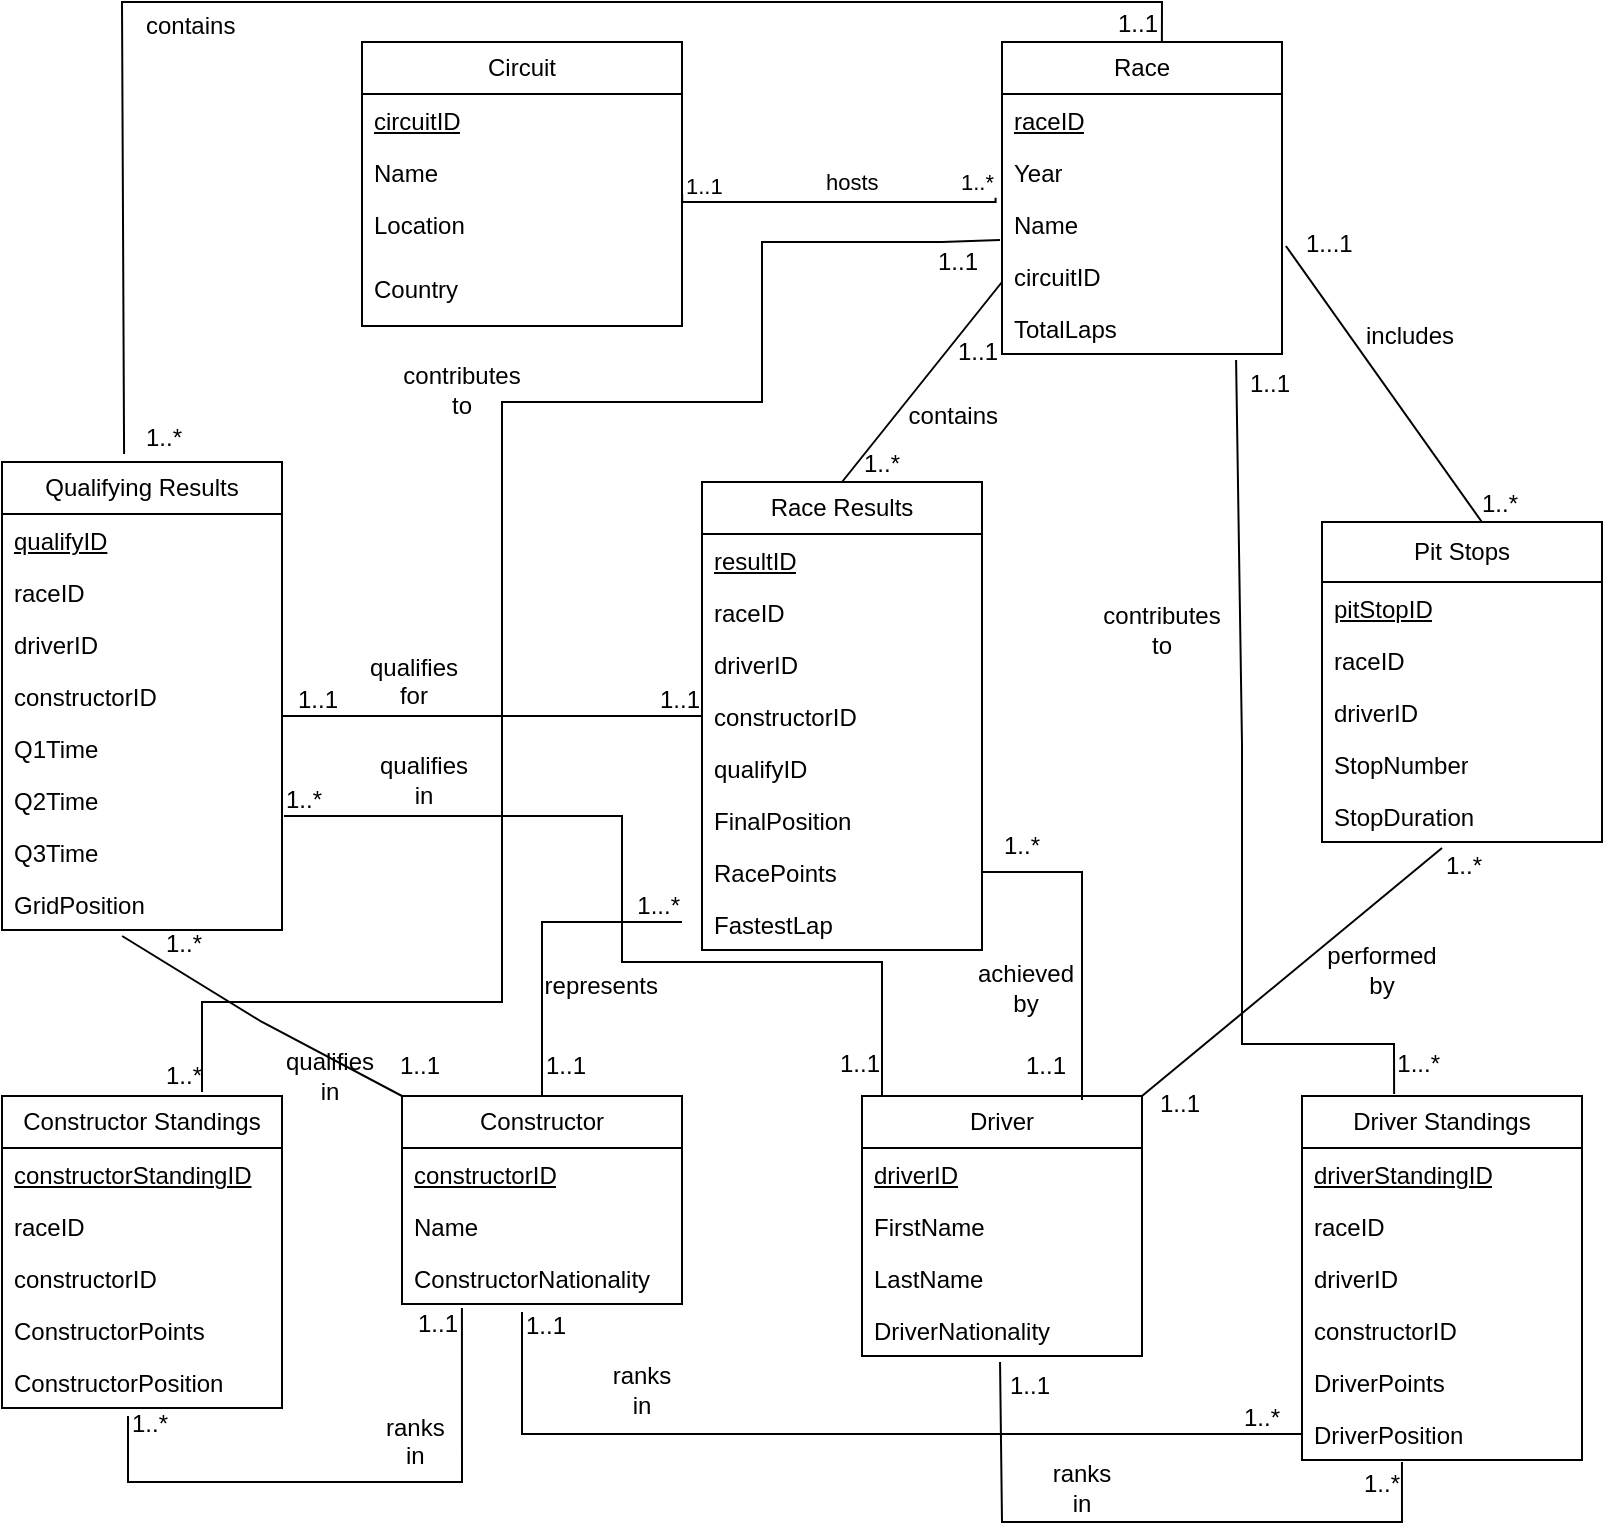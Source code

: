 <mxfile version="24.7.17">
  <diagram name="Page-1" id="p4_DruGGBQYjJsdUfq0t">
    <mxGraphModel grid="1" page="1" gridSize="10" guides="1" tooltips="1" connect="1" arrows="1" fold="1" pageScale="1" pageWidth="827" pageHeight="1169" math="0" shadow="0">
      <root>
        <mxCell id="0" />
        <mxCell id="1" parent="0" />
        <mxCell id="UnOarBbT92LB2DLwOyzl-1" value="Race" style="swimlane;fontStyle=0;childLayout=stackLayout;horizontal=1;startSize=26;fillColor=none;horizontalStack=0;resizeParent=1;resizeParentMax=0;resizeLast=0;collapsible=1;marginBottom=0;whiteSpace=wrap;html=1;" vertex="1" parent="1">
          <mxGeometry x="520" y="40" width="140" height="156" as="geometry" />
        </mxCell>
        <mxCell id="UnOarBbT92LB2DLwOyzl-2" value="&lt;u&gt;raceID&lt;/u&gt;" style="text;strokeColor=none;fillColor=none;align=left;verticalAlign=top;spacingLeft=4;spacingRight=4;overflow=hidden;rotatable=0;points=[[0,0.5],[1,0.5]];portConstraint=eastwest;whiteSpace=wrap;html=1;" vertex="1" parent="UnOarBbT92LB2DLwOyzl-1">
          <mxGeometry y="26" width="140" height="26" as="geometry" />
        </mxCell>
        <mxCell id="UnOarBbT92LB2DLwOyzl-3" value="Year" style="text;strokeColor=none;fillColor=none;align=left;verticalAlign=top;spacingLeft=4;spacingRight=4;overflow=hidden;rotatable=0;points=[[0,0.5],[1,0.5]];portConstraint=eastwest;whiteSpace=wrap;html=1;" vertex="1" parent="UnOarBbT92LB2DLwOyzl-1">
          <mxGeometry y="52" width="140" height="26" as="geometry" />
        </mxCell>
        <mxCell id="UnOarBbT92LB2DLwOyzl-4" value="Name" style="text;strokeColor=none;fillColor=none;align=left;verticalAlign=top;spacingLeft=4;spacingRight=4;overflow=hidden;rotatable=0;points=[[0,0.5],[1,0.5]];portConstraint=eastwest;whiteSpace=wrap;html=1;" vertex="1" parent="UnOarBbT92LB2DLwOyzl-1">
          <mxGeometry y="78" width="140" height="26" as="geometry" />
        </mxCell>
        <mxCell id="UnOarBbT92LB2DLwOyzl-47" value="circuitID" style="text;strokeColor=none;fillColor=none;align=left;verticalAlign=top;spacingLeft=4;spacingRight=4;overflow=hidden;rotatable=0;points=[[0,0.5],[1,0.5]];portConstraint=eastwest;whiteSpace=wrap;html=1;" vertex="1" parent="UnOarBbT92LB2DLwOyzl-1">
          <mxGeometry y="104" width="140" height="26" as="geometry" />
        </mxCell>
        <mxCell id="UnOarBbT92LB2DLwOyzl-65" value="&lt;div&gt;TotalLaps&lt;/div&gt;" style="text;strokeColor=none;fillColor=none;align=left;verticalAlign=top;spacingLeft=4;spacingRight=4;overflow=hidden;rotatable=0;points=[[0,0.5],[1,0.5]];portConstraint=eastwest;whiteSpace=wrap;html=1;" vertex="1" parent="UnOarBbT92LB2DLwOyzl-1">
          <mxGeometry y="130" width="140" height="26" as="geometry" />
        </mxCell>
        <mxCell id="UnOarBbT92LB2DLwOyzl-5" value="Circuit" style="swimlane;fontStyle=0;childLayout=stackLayout;horizontal=1;startSize=26;fillColor=none;horizontalStack=0;resizeParent=1;resizeParentMax=0;resizeLast=0;collapsible=1;marginBottom=0;whiteSpace=wrap;html=1;" vertex="1" parent="1">
          <mxGeometry x="200" y="40" width="160" height="142" as="geometry">
            <mxRectangle x="40" y="50" width="70" height="30" as="alternateBounds" />
          </mxGeometry>
        </mxCell>
        <mxCell id="UnOarBbT92LB2DLwOyzl-6" value="&lt;u&gt;circuitID&lt;/u&gt;&lt;div&gt;&lt;u&gt;&lt;br&gt;&lt;/u&gt;&lt;div&gt;&lt;br&gt;&lt;/div&gt;&lt;/div&gt;" style="text;strokeColor=none;fillColor=none;align=left;verticalAlign=top;spacingLeft=4;spacingRight=4;overflow=hidden;rotatable=0;points=[[0,0.5],[1,0.5]];portConstraint=eastwest;whiteSpace=wrap;html=1;" vertex="1" parent="UnOarBbT92LB2DLwOyzl-5">
          <mxGeometry y="26" width="160" height="26" as="geometry" />
        </mxCell>
        <mxCell id="UnOarBbT92LB2DLwOyzl-7" value="&lt;div&gt;Name&lt;/div&gt;&lt;div&gt;&lt;br&gt;&lt;/div&gt;" style="text;strokeColor=none;fillColor=none;align=left;verticalAlign=top;spacingLeft=4;spacingRight=4;overflow=hidden;rotatable=0;points=[[0,0.5],[1,0.5]];portConstraint=eastwest;whiteSpace=wrap;html=1;" vertex="1" parent="UnOarBbT92LB2DLwOyzl-5">
          <mxGeometry y="52" width="160" height="26" as="geometry" />
        </mxCell>
        <mxCell id="UnOarBbT92LB2DLwOyzl-8" value="&lt;div&gt;Location&lt;/div&gt;" style="text;strokeColor=none;fillColor=none;align=left;verticalAlign=top;spacingLeft=4;spacingRight=4;overflow=hidden;rotatable=0;points=[[0,0.5],[1,0.5]];portConstraint=eastwest;whiteSpace=wrap;html=1;" vertex="1" parent="UnOarBbT92LB2DLwOyzl-5">
          <mxGeometry y="78" width="160" height="32" as="geometry" />
        </mxCell>
        <mxCell id="UnOarBbT92LB2DLwOyzl-46" value="Country" style="text;strokeColor=none;fillColor=none;align=left;verticalAlign=top;spacingLeft=4;spacingRight=4;overflow=hidden;rotatable=0;points=[[0,0.5],[1,0.5]];portConstraint=eastwest;whiteSpace=wrap;html=1;" vertex="1" parent="UnOarBbT92LB2DLwOyzl-5">
          <mxGeometry y="110" width="160" height="32" as="geometry" />
        </mxCell>
        <mxCell id="UnOarBbT92LB2DLwOyzl-10" value="Driver" style="swimlane;fontStyle=0;childLayout=stackLayout;horizontal=1;startSize=26;fillColor=none;horizontalStack=0;resizeParent=1;resizeParentMax=0;resizeLast=0;collapsible=1;marginBottom=0;whiteSpace=wrap;html=1;" vertex="1" parent="1">
          <mxGeometry x="450" y="567" width="140" height="130" as="geometry" />
        </mxCell>
        <mxCell id="UnOarBbT92LB2DLwOyzl-11" value="&lt;u&gt;driverID&lt;/u&gt;" style="text;strokeColor=none;fillColor=none;align=left;verticalAlign=top;spacingLeft=4;spacingRight=4;overflow=hidden;rotatable=0;points=[[0,0.5],[1,0.5]];portConstraint=eastwest;whiteSpace=wrap;html=1;" vertex="1" parent="UnOarBbT92LB2DLwOyzl-10">
          <mxGeometry y="26" width="140" height="26" as="geometry" />
        </mxCell>
        <mxCell id="UnOarBbT92LB2DLwOyzl-12" value="FirstName&lt;div&gt;&lt;br&gt;&lt;/div&gt;" style="text;strokeColor=none;fillColor=none;align=left;verticalAlign=top;spacingLeft=4;spacingRight=4;overflow=hidden;rotatable=0;points=[[0,0.5],[1,0.5]];portConstraint=eastwest;whiteSpace=wrap;html=1;" vertex="1" parent="UnOarBbT92LB2DLwOyzl-10">
          <mxGeometry y="52" width="140" height="26" as="geometry" />
        </mxCell>
        <mxCell id="UnOarBbT92LB2DLwOyzl-13" value="LastName&lt;div&gt;&lt;br&gt;&lt;/div&gt;" style="text;strokeColor=none;fillColor=none;align=left;verticalAlign=top;spacingLeft=4;spacingRight=4;overflow=hidden;rotatable=0;points=[[0,0.5],[1,0.5]];portConstraint=eastwest;whiteSpace=wrap;html=1;" vertex="1" parent="UnOarBbT92LB2DLwOyzl-10">
          <mxGeometry y="78" width="140" height="26" as="geometry" />
        </mxCell>
        <mxCell id="UnOarBbT92LB2DLwOyzl-50" value="DriverNationality" style="text;strokeColor=none;fillColor=none;align=left;verticalAlign=top;spacingLeft=4;spacingRight=4;overflow=hidden;rotatable=0;points=[[0,0.5],[1,0.5]];portConstraint=eastwest;whiteSpace=wrap;html=1;" vertex="1" parent="UnOarBbT92LB2DLwOyzl-10">
          <mxGeometry y="104" width="140" height="26" as="geometry" />
        </mxCell>
        <mxCell id="UnOarBbT92LB2DLwOyzl-14" value="Constructor" style="swimlane;fontStyle=0;childLayout=stackLayout;horizontal=1;startSize=26;fillColor=none;horizontalStack=0;resizeParent=1;resizeParentMax=0;resizeLast=0;collapsible=1;marginBottom=0;whiteSpace=wrap;html=1;" vertex="1" parent="1">
          <mxGeometry x="220" y="567" width="140" height="104" as="geometry" />
        </mxCell>
        <mxCell id="UnOarBbT92LB2DLwOyzl-15" value="&lt;u&gt;constructorID&lt;/u&gt;" style="text;strokeColor=none;fillColor=none;align=left;verticalAlign=top;spacingLeft=4;spacingRight=4;overflow=hidden;rotatable=0;points=[[0,0.5],[1,0.5]];portConstraint=eastwest;whiteSpace=wrap;html=1;" vertex="1" parent="UnOarBbT92LB2DLwOyzl-14">
          <mxGeometry y="26" width="140" height="26" as="geometry" />
        </mxCell>
        <mxCell id="UnOarBbT92LB2DLwOyzl-16" value="Name&lt;div&gt;&lt;br&gt;&lt;/div&gt;" style="text;strokeColor=none;fillColor=none;align=left;verticalAlign=top;spacingLeft=4;spacingRight=4;overflow=hidden;rotatable=0;points=[[0,0.5],[1,0.5]];portConstraint=eastwest;whiteSpace=wrap;html=1;" vertex="1" parent="UnOarBbT92LB2DLwOyzl-14">
          <mxGeometry y="52" width="140" height="26" as="geometry" />
        </mxCell>
        <mxCell id="UnOarBbT92LB2DLwOyzl-17" value="&lt;div&gt;ConstructorNationality&lt;/div&gt;" style="text;strokeColor=none;fillColor=none;align=left;verticalAlign=top;spacingLeft=4;spacingRight=4;overflow=hidden;rotatable=0;points=[[0,0.5],[1,0.5]];portConstraint=eastwest;whiteSpace=wrap;html=1;" vertex="1" parent="UnOarBbT92LB2DLwOyzl-14">
          <mxGeometry y="78" width="140" height="26" as="geometry" />
        </mxCell>
        <mxCell id="UnOarBbT92LB2DLwOyzl-18" value="Qualifying Results" style="swimlane;fontStyle=0;childLayout=stackLayout;horizontal=1;startSize=26;fillColor=none;horizontalStack=0;resizeParent=1;resizeParentMax=0;resizeLast=0;collapsible=1;marginBottom=0;whiteSpace=wrap;html=1;" vertex="1" parent="1">
          <mxGeometry x="20" y="250" width="140" height="234" as="geometry" />
        </mxCell>
        <mxCell id="UnOarBbT92LB2DLwOyzl-20" value="&lt;u&gt;qualifyID&lt;/u&gt;&lt;div&gt;&lt;br&gt;&lt;/div&gt;" style="text;strokeColor=none;fillColor=none;align=left;verticalAlign=top;spacingLeft=4;spacingRight=4;overflow=hidden;rotatable=0;points=[[0,0.5],[1,0.5]];portConstraint=eastwest;whiteSpace=wrap;html=1;" vertex="1" parent="UnOarBbT92LB2DLwOyzl-18">
          <mxGeometry y="26" width="140" height="26" as="geometry" />
        </mxCell>
        <mxCell id="UnOarBbT92LB2DLwOyzl-21" value="raceID&lt;div&gt;&lt;br&gt;&lt;/div&gt;" style="text;strokeColor=none;fillColor=none;align=left;verticalAlign=top;spacingLeft=4;spacingRight=4;overflow=hidden;rotatable=0;points=[[0,0.5],[1,0.5]];portConstraint=eastwest;whiteSpace=wrap;html=1;" vertex="1" parent="UnOarBbT92LB2DLwOyzl-18">
          <mxGeometry y="52" width="140" height="26" as="geometry" />
        </mxCell>
        <mxCell id="UnOarBbT92LB2DLwOyzl-51" value="&lt;div&gt;driverID&lt;/div&gt;" style="text;strokeColor=none;fillColor=none;align=left;verticalAlign=top;spacingLeft=4;spacingRight=4;overflow=hidden;rotatable=0;points=[[0,0.5],[1,0.5]];portConstraint=eastwest;whiteSpace=wrap;html=1;" vertex="1" parent="UnOarBbT92LB2DLwOyzl-18">
          <mxGeometry y="78" width="140" height="26" as="geometry" />
        </mxCell>
        <mxCell id="UnOarBbT92LB2DLwOyzl-53" value="constructorID" style="text;strokeColor=none;fillColor=none;align=left;verticalAlign=top;spacingLeft=4;spacingRight=4;overflow=hidden;rotatable=0;points=[[0,0.5],[1,0.5]];portConstraint=eastwest;whiteSpace=wrap;html=1;" vertex="1" parent="UnOarBbT92LB2DLwOyzl-18">
          <mxGeometry y="104" width="140" height="26" as="geometry" />
        </mxCell>
        <mxCell id="UnOarBbT92LB2DLwOyzl-55" value="Q1Time" style="text;strokeColor=none;fillColor=none;align=left;verticalAlign=top;spacingLeft=4;spacingRight=4;overflow=hidden;rotatable=0;points=[[0,0.5],[1,0.5]];portConstraint=eastwest;whiteSpace=wrap;html=1;" vertex="1" parent="UnOarBbT92LB2DLwOyzl-18">
          <mxGeometry y="130" width="140" height="26" as="geometry" />
        </mxCell>
        <mxCell id="UnOarBbT92LB2DLwOyzl-56" value="Q2Time&lt;div&gt;&lt;br&gt;&lt;/div&gt;" style="text;strokeColor=none;fillColor=none;align=left;verticalAlign=top;spacingLeft=4;spacingRight=4;overflow=hidden;rotatable=0;points=[[0,0.5],[1,0.5]];portConstraint=eastwest;whiteSpace=wrap;html=1;" vertex="1" parent="UnOarBbT92LB2DLwOyzl-18">
          <mxGeometry y="156" width="140" height="26" as="geometry" />
        </mxCell>
        <mxCell id="UnOarBbT92LB2DLwOyzl-57" value="&lt;div&gt;Q3Time&lt;/div&gt;" style="text;strokeColor=none;fillColor=none;align=left;verticalAlign=top;spacingLeft=4;spacingRight=4;overflow=hidden;rotatable=0;points=[[0,0.5],[1,0.5]];portConstraint=eastwest;whiteSpace=wrap;html=1;" vertex="1" parent="UnOarBbT92LB2DLwOyzl-18">
          <mxGeometry y="182" width="140" height="26" as="geometry" />
        </mxCell>
        <mxCell id="UnOarBbT92LB2DLwOyzl-60" value="GridPosition" style="text;strokeColor=none;fillColor=none;align=left;verticalAlign=top;spacingLeft=4;spacingRight=4;overflow=hidden;rotatable=0;points=[[0,0.5],[1,0.5]];portConstraint=eastwest;whiteSpace=wrap;html=1;" vertex="1" parent="UnOarBbT92LB2DLwOyzl-18">
          <mxGeometry y="208" width="140" height="26" as="geometry" />
        </mxCell>
        <mxCell id="UnOarBbT92LB2DLwOyzl-22" value="Race Results" style="swimlane;fontStyle=0;childLayout=stackLayout;horizontal=1;startSize=26;fillColor=none;horizontalStack=0;resizeParent=1;resizeParentMax=0;resizeLast=0;collapsible=1;marginBottom=0;whiteSpace=wrap;html=1;" vertex="1" parent="1">
          <mxGeometry x="370" y="260" width="140" height="234" as="geometry" />
        </mxCell>
        <mxCell id="UnOarBbT92LB2DLwOyzl-23" value="&lt;u&gt;resultID&lt;/u&gt;&lt;div&gt;&lt;br&gt;&lt;/div&gt;" style="text;strokeColor=none;fillColor=none;align=left;verticalAlign=top;spacingLeft=4;spacingRight=4;overflow=hidden;rotatable=0;points=[[0,0.5],[1,0.5]];portConstraint=eastwest;whiteSpace=wrap;html=1;" vertex="1" parent="UnOarBbT92LB2DLwOyzl-22">
          <mxGeometry y="26" width="140" height="26" as="geometry" />
        </mxCell>
        <mxCell id="UnOarBbT92LB2DLwOyzl-24" value="raceID" style="text;strokeColor=none;fillColor=none;align=left;verticalAlign=top;spacingLeft=4;spacingRight=4;overflow=hidden;rotatable=0;points=[[0,0.5],[1,0.5]];portConstraint=eastwest;whiteSpace=wrap;html=1;" vertex="1" parent="UnOarBbT92LB2DLwOyzl-22">
          <mxGeometry y="52" width="140" height="26" as="geometry" />
        </mxCell>
        <mxCell id="UnOarBbT92LB2DLwOyzl-25" value="driverID" style="text;strokeColor=none;fillColor=none;align=left;verticalAlign=top;spacingLeft=4;spacingRight=4;overflow=hidden;rotatable=0;points=[[0,0.5],[1,0.5]];portConstraint=eastwest;whiteSpace=wrap;html=1;" vertex="1" parent="UnOarBbT92LB2DLwOyzl-22">
          <mxGeometry y="78" width="140" height="26" as="geometry" />
        </mxCell>
        <mxCell id="UnOarBbT92LB2DLwOyzl-58" value="constructorID&lt;div&gt;&lt;br&gt;&lt;/div&gt;" style="text;strokeColor=none;fillColor=none;align=left;verticalAlign=top;spacingLeft=4;spacingRight=4;overflow=hidden;rotatable=0;points=[[0,0.5],[1,0.5]];portConstraint=eastwest;whiteSpace=wrap;html=1;" vertex="1" parent="UnOarBbT92LB2DLwOyzl-22">
          <mxGeometry y="104" width="140" height="26" as="geometry" />
        </mxCell>
        <mxCell id="UnOarBbT92LB2DLwOyzl-62" value="&lt;div&gt;qualifyID&lt;/div&gt;&lt;div&gt;&lt;br&gt;&lt;/div&gt;" style="text;strokeColor=none;fillColor=none;align=left;verticalAlign=top;spacingLeft=4;spacingRight=4;overflow=hidden;rotatable=0;points=[[0,0.5],[1,0.5]];portConstraint=eastwest;whiteSpace=wrap;html=1;" vertex="1" parent="UnOarBbT92LB2DLwOyzl-22">
          <mxGeometry y="130" width="140" height="26" as="geometry" />
        </mxCell>
        <mxCell id="UnOarBbT92LB2DLwOyzl-63" value="&lt;div&gt;FinalPosition&lt;/div&gt;" style="text;strokeColor=none;fillColor=none;align=left;verticalAlign=top;spacingLeft=4;spacingRight=4;overflow=hidden;rotatable=0;points=[[0,0.5],[1,0.5]];portConstraint=eastwest;whiteSpace=wrap;html=1;" vertex="1" parent="UnOarBbT92LB2DLwOyzl-22">
          <mxGeometry y="156" width="140" height="26" as="geometry" />
        </mxCell>
        <mxCell id="UnOarBbT92LB2DLwOyzl-64" value="RacePoints" style="text;strokeColor=none;fillColor=none;align=left;verticalAlign=top;spacingLeft=4;spacingRight=4;overflow=hidden;rotatable=0;points=[[0,0.5],[1,0.5]];portConstraint=eastwest;whiteSpace=wrap;html=1;" vertex="1" parent="UnOarBbT92LB2DLwOyzl-22">
          <mxGeometry y="182" width="140" height="26" as="geometry" />
        </mxCell>
        <mxCell id="UnOarBbT92LB2DLwOyzl-66" value="FastestLap&lt;div&gt;&lt;br&gt;&lt;/div&gt;" style="text;strokeColor=none;fillColor=none;align=left;verticalAlign=top;spacingLeft=4;spacingRight=4;overflow=hidden;rotatable=0;points=[[0,0.5],[1,0.5]];portConstraint=eastwest;whiteSpace=wrap;html=1;" vertex="1" parent="UnOarBbT92LB2DLwOyzl-22">
          <mxGeometry y="208" width="140" height="26" as="geometry" />
        </mxCell>
        <mxCell id="UnOarBbT92LB2DLwOyzl-26" value="Pit Stops" style="swimlane;fontStyle=0;childLayout=stackLayout;horizontal=1;startSize=30;fillColor=none;horizontalStack=0;resizeParent=1;resizeParentMax=0;resizeLast=0;collapsible=1;marginBottom=0;whiteSpace=wrap;html=1;" vertex="1" parent="1">
          <mxGeometry x="680" y="280" width="140" height="160" as="geometry" />
        </mxCell>
        <mxCell id="UnOarBbT92LB2DLwOyzl-27" value="&lt;u&gt;pitStopID&lt;/u&gt;" style="text;strokeColor=none;fillColor=none;align=left;verticalAlign=top;spacingLeft=4;spacingRight=4;overflow=hidden;rotatable=0;points=[[0,0.5],[1,0.5]];portConstraint=eastwest;whiteSpace=wrap;html=1;" vertex="1" parent="UnOarBbT92LB2DLwOyzl-26">
          <mxGeometry y="30" width="140" height="26" as="geometry" />
        </mxCell>
        <mxCell id="3iwSfKfHBzbwok-7EeIF-79" value="raceID" style="text;strokeColor=none;fillColor=none;align=left;verticalAlign=top;spacingLeft=4;spacingRight=4;overflow=hidden;rotatable=0;points=[[0,0.5],[1,0.5]];portConstraint=eastwest;whiteSpace=wrap;html=1;" vertex="1" parent="UnOarBbT92LB2DLwOyzl-26">
          <mxGeometry y="56" width="140" height="26" as="geometry" />
        </mxCell>
        <mxCell id="UnOarBbT92LB2DLwOyzl-28" value="driverID" style="text;strokeColor=none;fillColor=none;align=left;verticalAlign=top;spacingLeft=4;spacingRight=4;overflow=hidden;rotatable=0;points=[[0,0.5],[1,0.5]];portConstraint=eastwest;whiteSpace=wrap;html=1;" vertex="1" parent="UnOarBbT92LB2DLwOyzl-26">
          <mxGeometry y="82" width="140" height="26" as="geometry" />
        </mxCell>
        <mxCell id="UnOarBbT92LB2DLwOyzl-29" value="StopNumber" style="text;strokeColor=none;fillColor=none;align=left;verticalAlign=top;spacingLeft=4;spacingRight=4;overflow=hidden;rotatable=0;points=[[0,0.5],[1,0.5]];portConstraint=eastwest;whiteSpace=wrap;html=1;" vertex="1" parent="UnOarBbT92LB2DLwOyzl-26">
          <mxGeometry y="108" width="140" height="26" as="geometry" />
        </mxCell>
        <mxCell id="3iwSfKfHBzbwok-7EeIF-1" value="StopDuration" style="text;strokeColor=none;fillColor=none;align=left;verticalAlign=top;spacingLeft=4;spacingRight=4;overflow=hidden;rotatable=0;points=[[0,0.5],[1,0.5]];portConstraint=eastwest;whiteSpace=wrap;html=1;" vertex="1" parent="UnOarBbT92LB2DLwOyzl-26">
          <mxGeometry y="134" width="140" height="26" as="geometry" />
        </mxCell>
        <mxCell id="UnOarBbT92LB2DLwOyzl-30" value="Driver Standings" style="swimlane;fontStyle=0;childLayout=stackLayout;horizontal=1;startSize=26;fillColor=none;horizontalStack=0;resizeParent=1;resizeParentMax=0;resizeLast=0;collapsible=1;marginBottom=0;whiteSpace=wrap;html=1;" vertex="1" parent="1">
          <mxGeometry x="670" y="567" width="140" height="182" as="geometry" />
        </mxCell>
        <mxCell id="UnOarBbT92LB2DLwOyzl-31" value="&lt;u&gt;driverStandingID&lt;/u&gt;&lt;div&gt;&lt;br&gt;&lt;/div&gt;" style="text;strokeColor=none;fillColor=none;align=left;verticalAlign=top;spacingLeft=4;spacingRight=4;overflow=hidden;rotatable=0;points=[[0,0.5],[1,0.5]];portConstraint=eastwest;whiteSpace=wrap;html=1;" vertex="1" parent="UnOarBbT92LB2DLwOyzl-30">
          <mxGeometry y="26" width="140" height="26" as="geometry" />
        </mxCell>
        <mxCell id="3iwSfKfHBzbwok-7EeIF-78" value="&lt;div&gt;raceID&lt;/div&gt;" style="text;strokeColor=none;fillColor=none;align=left;verticalAlign=top;spacingLeft=4;spacingRight=4;overflow=hidden;rotatable=0;points=[[0,0.5],[1,0.5]];portConstraint=eastwest;whiteSpace=wrap;html=1;" vertex="1" parent="UnOarBbT92LB2DLwOyzl-30">
          <mxGeometry y="52" width="140" height="26" as="geometry" />
        </mxCell>
        <mxCell id="UnOarBbT92LB2DLwOyzl-33" value="driverID" style="text;strokeColor=none;fillColor=none;align=left;verticalAlign=top;spacingLeft=4;spacingRight=4;overflow=hidden;rotatable=0;points=[[0,0.5],[1,0.5]];portConstraint=eastwest;whiteSpace=wrap;html=1;" vertex="1" parent="UnOarBbT92LB2DLwOyzl-30">
          <mxGeometry y="78" width="140" height="26" as="geometry" />
        </mxCell>
        <mxCell id="3iwSfKfHBzbwok-7EeIF-2" value="constructorID" style="text;strokeColor=none;fillColor=none;align=left;verticalAlign=top;spacingLeft=4;spacingRight=4;overflow=hidden;rotatable=0;points=[[0,0.5],[1,0.5]];portConstraint=eastwest;whiteSpace=wrap;html=1;" vertex="1" parent="UnOarBbT92LB2DLwOyzl-30">
          <mxGeometry y="104" width="140" height="26" as="geometry" />
        </mxCell>
        <mxCell id="3iwSfKfHBzbwok-7EeIF-3" value="DriverPoints" style="text;strokeColor=none;fillColor=none;align=left;verticalAlign=top;spacingLeft=4;spacingRight=4;overflow=hidden;rotatable=0;points=[[0,0.5],[1,0.5]];portConstraint=eastwest;whiteSpace=wrap;html=1;" vertex="1" parent="UnOarBbT92LB2DLwOyzl-30">
          <mxGeometry y="130" width="140" height="26" as="geometry" />
        </mxCell>
        <mxCell id="3iwSfKfHBzbwok-7EeIF-4" value="DriverPosition" style="text;strokeColor=none;fillColor=none;align=left;verticalAlign=top;spacingLeft=4;spacingRight=4;overflow=hidden;rotatable=0;points=[[0,0.5],[1,0.5]];portConstraint=eastwest;whiteSpace=wrap;html=1;" vertex="1" parent="UnOarBbT92LB2DLwOyzl-30">
          <mxGeometry y="156" width="140" height="26" as="geometry" />
        </mxCell>
        <mxCell id="UnOarBbT92LB2DLwOyzl-34" value="Constructor Standings" style="swimlane;fontStyle=0;childLayout=stackLayout;horizontal=1;startSize=26;fillColor=none;horizontalStack=0;resizeParent=1;resizeParentMax=0;resizeLast=0;collapsible=1;marginBottom=0;whiteSpace=wrap;html=1;" vertex="1" parent="1">
          <mxGeometry x="20" y="567" width="140" height="156" as="geometry" />
        </mxCell>
        <mxCell id="UnOarBbT92LB2DLwOyzl-35" value="&lt;u&gt;constructorStandingID&lt;/u&gt;" style="text;strokeColor=none;fillColor=none;align=left;verticalAlign=top;spacingLeft=4;spacingRight=4;overflow=hidden;rotatable=0;points=[[0,0.5],[1,0.5]];portConstraint=eastwest;whiteSpace=wrap;html=1;" vertex="1" parent="UnOarBbT92LB2DLwOyzl-34">
          <mxGeometry y="26" width="140" height="26" as="geometry" />
        </mxCell>
        <mxCell id="3iwSfKfHBzbwok-7EeIF-77" value="raceID" style="text;strokeColor=none;fillColor=none;align=left;verticalAlign=top;spacingLeft=4;spacingRight=4;overflow=hidden;rotatable=0;points=[[0,0.5],[1,0.5]];portConstraint=eastwest;whiteSpace=wrap;html=1;" vertex="1" parent="UnOarBbT92LB2DLwOyzl-34">
          <mxGeometry y="52" width="140" height="26" as="geometry" />
        </mxCell>
        <mxCell id="UnOarBbT92LB2DLwOyzl-36" value="constructorID" style="text;strokeColor=none;fillColor=none;align=left;verticalAlign=top;spacingLeft=4;spacingRight=4;overflow=hidden;rotatable=0;points=[[0,0.5],[1,0.5]];portConstraint=eastwest;whiteSpace=wrap;html=1;" vertex="1" parent="UnOarBbT92LB2DLwOyzl-34">
          <mxGeometry y="78" width="140" height="26" as="geometry" />
        </mxCell>
        <mxCell id="UnOarBbT92LB2DLwOyzl-37" value="ConstructorPoints" style="text;strokeColor=none;fillColor=none;align=left;verticalAlign=top;spacingLeft=4;spacingRight=4;overflow=hidden;rotatable=0;points=[[0,0.5],[1,0.5]];portConstraint=eastwest;whiteSpace=wrap;html=1;" vertex="1" parent="UnOarBbT92LB2DLwOyzl-34">
          <mxGeometry y="104" width="140" height="26" as="geometry" />
        </mxCell>
        <mxCell id="3iwSfKfHBzbwok-7EeIF-5" value="ConstructorPosition" style="text;strokeColor=none;fillColor=none;align=left;verticalAlign=top;spacingLeft=4;spacingRight=4;overflow=hidden;rotatable=0;points=[[0,0.5],[1,0.5]];portConstraint=eastwest;whiteSpace=wrap;html=1;" vertex="1" parent="UnOarBbT92LB2DLwOyzl-34">
          <mxGeometry y="130" width="140" height="26" as="geometry" />
        </mxCell>
        <mxCell id="3iwSfKfHBzbwok-7EeIF-26" value="" style="endArrow=none;html=1;edgeStyle=orthogonalEdgeStyle;rounded=0;exitX=1.024;exitY=0.105;exitDx=0;exitDy=0;exitPerimeter=0;entryX=-0.023;entryY=-0.007;entryDx=0;entryDy=0;entryPerimeter=0;" edge="1" parent="1" target="UnOarBbT92LB2DLwOyzl-4">
          <mxGeometry relative="1" as="geometry">
            <mxPoint x="360.08" y="116.18" as="sourcePoint" />
            <mxPoint x="510" y="116" as="targetPoint" />
            <Array as="points">
              <mxPoint x="360" y="120" />
              <mxPoint x="517" y="120" />
            </Array>
          </mxGeometry>
        </mxCell>
        <mxCell id="3iwSfKfHBzbwok-7EeIF-27" value="1..1" style="edgeLabel;resizable=0;html=1;align=left;verticalAlign=bottom;" connectable="0" vertex="1" parent="3iwSfKfHBzbwok-7EeIF-26">
          <mxGeometry x="-1" relative="1" as="geometry">
            <mxPoint y="4" as="offset" />
          </mxGeometry>
        </mxCell>
        <mxCell id="3iwSfKfHBzbwok-7EeIF-28" value="1..*" style="edgeLabel;resizable=0;html=1;align=right;verticalAlign=bottom;" connectable="0" vertex="1" parent="3iwSfKfHBzbwok-7EeIF-26">
          <mxGeometry x="1" relative="1" as="geometry" />
        </mxCell>
        <mxCell id="3iwSfKfHBzbwok-7EeIF-29" value="" style="endArrow=none;html=1;rounded=0;entryX=0;entryY=0.5;entryDx=0;entryDy=0;" edge="1" parent="1" target="UnOarBbT92LB2DLwOyzl-58">
          <mxGeometry relative="1" as="geometry">
            <mxPoint x="160" y="377" as="sourcePoint" />
            <mxPoint x="290" y="377" as="targetPoint" />
          </mxGeometry>
        </mxCell>
        <mxCell id="3iwSfKfHBzbwok-7EeIF-31" value="1..1" style="resizable=0;html=1;whiteSpace=wrap;align=right;verticalAlign=bottom;" connectable="0" vertex="1" parent="3iwSfKfHBzbwok-7EeIF-29">
          <mxGeometry x="1" relative="1" as="geometry" />
        </mxCell>
        <mxCell id="3iwSfKfHBzbwok-7EeIF-32" value="1..1" style="resizable=0;html=1;whiteSpace=wrap;align=right;verticalAlign=bottom;" connectable="0" vertex="1" parent="1">
          <mxGeometry x="189.998" y="377" as="geometry" />
        </mxCell>
        <mxCell id="3iwSfKfHBzbwok-7EeIF-33" value="&lt;div style=&quot;text-align: center;&quot;&gt;qualifies for&lt;/div&gt;&lt;div&gt;&lt;br&gt;&lt;/div&gt;" style="resizable=0;html=1;whiteSpace=wrap;align=right;verticalAlign=bottom;" connectable="0" vertex="1" parent="1">
          <mxGeometry x="249.998" y="390" as="geometry" />
        </mxCell>
        <mxCell id="3iwSfKfHBzbwok-7EeIF-34" value="hosts" style="edgeLabel;resizable=0;html=1;align=left;verticalAlign=bottom;" connectable="0" vertex="1" parent="1">
          <mxGeometry x="430.0" y="118.0" as="geometry" />
        </mxCell>
        <mxCell id="3iwSfKfHBzbwok-7EeIF-39" value="" style="endArrow=none;html=1;rounded=0;entryX=0.5;entryY=0;entryDx=0;entryDy=0;" edge="1" parent="1" target="UnOarBbT92LB2DLwOyzl-22">
          <mxGeometry relative="1" as="geometry">
            <mxPoint x="520" y="160" as="sourcePoint" />
            <mxPoint x="490" y="340" as="targetPoint" />
            <Array as="points" />
          </mxGeometry>
        </mxCell>
        <mxCell id="3iwSfKfHBzbwok-7EeIF-40" value="" style="resizable=0;html=1;whiteSpace=wrap;align=left;verticalAlign=bottom;" connectable="0" vertex="1" parent="3iwSfKfHBzbwok-7EeIF-39">
          <mxGeometry x="-1" relative="1" as="geometry" />
        </mxCell>
        <mxCell id="3iwSfKfHBzbwok-7EeIF-41" value="1..*" style="resizable=0;html=1;whiteSpace=wrap;align=right;verticalAlign=bottom;" connectable="0" vertex="1" parent="3iwSfKfHBzbwok-7EeIF-39">
          <mxGeometry x="1" relative="1" as="geometry">
            <mxPoint x="30" as="offset" />
          </mxGeometry>
        </mxCell>
        <mxCell id="3iwSfKfHBzbwok-7EeIF-42" value="1..1" style="resizable=0;html=1;whiteSpace=wrap;align=right;verticalAlign=bottom;" connectable="0" vertex="1" parent="1">
          <mxGeometry x="510" y="230" as="geometry">
            <mxPoint x="9" y="-27" as="offset" />
          </mxGeometry>
        </mxCell>
        <mxCell id="3iwSfKfHBzbwok-7EeIF-43" value="&lt;div&gt;&lt;br&gt;&lt;/div&gt;" style="resizable=0;html=1;whiteSpace=wrap;align=right;verticalAlign=bottom;" connectable="0" vertex="1" parent="1">
          <mxGeometry x="490" y="280" as="geometry">
            <mxPoint x="9" y="-27" as="offset" />
          </mxGeometry>
        </mxCell>
        <mxCell id="3iwSfKfHBzbwok-7EeIF-50" value="" style="resizable=0;html=1;whiteSpace=wrap;align=left;verticalAlign=bottom;" connectable="0" vertex="1" parent="1">
          <mxGeometry x="180.0" y="320" as="geometry">
            <mxPoint x="112" y="-85" as="offset" />
          </mxGeometry>
        </mxCell>
        <mxCell id="3iwSfKfHBzbwok-7EeIF-51" value="" style="endArrow=none;html=1;rounded=0;exitX=0.5;exitY=0;exitDx=0;exitDy=0;" edge="1" parent="1" source="UnOarBbT92LB2DLwOyzl-14">
          <mxGeometry relative="1" as="geometry">
            <mxPoint x="330" y="380" as="sourcePoint" />
            <mxPoint x="360" y="480" as="targetPoint" />
            <Array as="points">
              <mxPoint x="290" y="480" />
            </Array>
          </mxGeometry>
        </mxCell>
        <mxCell id="3iwSfKfHBzbwok-7EeIF-52" value="1..1" style="resizable=0;html=1;whiteSpace=wrap;align=left;verticalAlign=bottom;" connectable="0" vertex="1" parent="3iwSfKfHBzbwok-7EeIF-51">
          <mxGeometry x="-1" relative="1" as="geometry">
            <mxPoint y="-7" as="offset" />
          </mxGeometry>
        </mxCell>
        <mxCell id="3iwSfKfHBzbwok-7EeIF-53" value="1...*" style="resizable=0;html=1;whiteSpace=wrap;align=right;verticalAlign=bottom;" connectable="0" vertex="1" parent="3iwSfKfHBzbwok-7EeIF-51">
          <mxGeometry x="1" relative="1" as="geometry">
            <mxPoint as="offset" />
          </mxGeometry>
        </mxCell>
        <mxCell id="3iwSfKfHBzbwok-7EeIF-54" value="" style="endArrow=none;html=1;rounded=0;entryX=1;entryY=0.5;entryDx=0;entryDy=0;" edge="1" parent="1" target="UnOarBbT92LB2DLwOyzl-64">
          <mxGeometry relative="1" as="geometry">
            <mxPoint x="560" y="569" as="sourcePoint" />
            <mxPoint x="540" y="430" as="targetPoint" />
            <Array as="points">
              <mxPoint x="560" y="530" />
              <mxPoint x="560" y="455" />
            </Array>
          </mxGeometry>
        </mxCell>
        <mxCell id="3iwSfKfHBzbwok-7EeIF-55" value="1..1" style="resizable=0;html=1;whiteSpace=wrap;align=left;verticalAlign=bottom;" connectable="0" vertex="1" parent="3iwSfKfHBzbwok-7EeIF-54">
          <mxGeometry x="-1" relative="1" as="geometry">
            <mxPoint x="-30" y="-9" as="offset" />
          </mxGeometry>
        </mxCell>
        <mxCell id="3iwSfKfHBzbwok-7EeIF-56" value="1..*" style="resizable=0;html=1;whiteSpace=wrap;align=right;verticalAlign=bottom;" connectable="0" vertex="1" parent="3iwSfKfHBzbwok-7EeIF-54">
          <mxGeometry x="1" relative="1" as="geometry">
            <mxPoint x="30" y="-5" as="offset" />
          </mxGeometry>
        </mxCell>
        <mxCell id="3iwSfKfHBzbwok-7EeIF-57" value="" style="endArrow=none;html=1;rounded=0;exitX=0.45;exitY=1.154;exitDx=0;exitDy=0;entryX=0.214;entryY=1.077;entryDx=0;entryDy=0;exitPerimeter=0;entryPerimeter=0;" edge="1" parent="1" source="3iwSfKfHBzbwok-7EeIF-5" target="UnOarBbT92LB2DLwOyzl-17">
          <mxGeometry relative="1" as="geometry">
            <mxPoint x="310" y="470" as="sourcePoint" />
            <mxPoint x="470" y="470" as="targetPoint" />
            <Array as="points">
              <mxPoint x="83" y="760" />
              <mxPoint x="250" y="760" />
            </Array>
          </mxGeometry>
        </mxCell>
        <mxCell id="3iwSfKfHBzbwok-7EeIF-58" value="1..*" style="resizable=0;html=1;whiteSpace=wrap;align=left;verticalAlign=bottom;" connectable="0" vertex="1" parent="3iwSfKfHBzbwok-7EeIF-57">
          <mxGeometry x="-1" relative="1" as="geometry">
            <mxPoint y="12" as="offset" />
          </mxGeometry>
        </mxCell>
        <mxCell id="3iwSfKfHBzbwok-7EeIF-59" value="1..1" style="resizable=0;html=1;whiteSpace=wrap;align=right;verticalAlign=bottom;" connectable="0" vertex="1" parent="3iwSfKfHBzbwok-7EeIF-57">
          <mxGeometry x="1" relative="1" as="geometry">
            <mxPoint y="17" as="offset" />
          </mxGeometry>
        </mxCell>
        <mxCell id="3iwSfKfHBzbwok-7EeIF-60" value="contains&lt;div&gt;&lt;br&gt;&lt;/div&gt;" style="resizable=0;html=1;whiteSpace=wrap;align=right;verticalAlign=bottom;" connectable="0" vertex="1" parent="1">
          <mxGeometry x="519.999" y="250.001" as="geometry" />
        </mxCell>
        <mxCell id="3iwSfKfHBzbwok-7EeIF-69" value="represents" style="resizable=0;html=1;whiteSpace=wrap;align=right;verticalAlign=bottom;" connectable="0" vertex="1" parent="1">
          <mxGeometry x="349.997" y="520" as="geometry" />
        </mxCell>
        <mxCell id="3iwSfKfHBzbwok-7EeIF-70" value="achieved by" style="resizable=0;html=1;whiteSpace=wrap;align=center;verticalAlign=bottom;" connectable="0" vertex="1" parent="1">
          <mxGeometry x="550" y="567" as="geometry">
            <mxPoint x="-18" y="-38" as="offset" />
          </mxGeometry>
        </mxCell>
        <mxCell id="3iwSfKfHBzbwok-7EeIF-74" value="" style="endArrow=none;html=1;rounded=0;entryX=0.493;entryY=1.115;entryDx=0;entryDy=0;entryPerimeter=0;exitX=0.357;exitY=1.038;exitDx=0;exitDy=0;exitPerimeter=0;" edge="1" parent="1" source="3iwSfKfHBzbwok-7EeIF-4" target="UnOarBbT92LB2DLwOyzl-50">
          <mxGeometry relative="1" as="geometry">
            <mxPoint x="660" y="640" as="sourcePoint" />
            <mxPoint x="600" y="644.01" as="targetPoint" />
            <Array as="points">
              <mxPoint x="720" y="780" />
              <mxPoint x="520" y="780" />
            </Array>
          </mxGeometry>
        </mxCell>
        <mxCell id="3iwSfKfHBzbwok-7EeIF-75" value="1..*" style="resizable=0;html=1;whiteSpace=wrap;align=left;verticalAlign=bottom;" connectable="0" vertex="1" parent="3iwSfKfHBzbwok-7EeIF-74">
          <mxGeometry x="-1" relative="1" as="geometry">
            <mxPoint x="-21" y="20" as="offset" />
          </mxGeometry>
        </mxCell>
        <mxCell id="3iwSfKfHBzbwok-7EeIF-76" value="1..1" style="resizable=0;html=1;whiteSpace=wrap;align=right;verticalAlign=bottom;" connectable="0" vertex="1" parent="3iwSfKfHBzbwok-7EeIF-74">
          <mxGeometry x="1" relative="1" as="geometry">
            <mxPoint x="26" y="20" as="offset" />
          </mxGeometry>
        </mxCell>
        <mxCell id="ixUIfLyjpuufvcpNDH6X-1" value="" style="endArrow=none;html=1;rounded=0;entryX=1;entryY=0;entryDx=0;entryDy=0;" edge="1" parent="1" target="UnOarBbT92LB2DLwOyzl-10">
          <mxGeometry relative="1" as="geometry">
            <mxPoint x="740" y="443" as="sourcePoint" />
            <mxPoint x="740" y="560" as="targetPoint" />
          </mxGeometry>
        </mxCell>
        <mxCell id="ixUIfLyjpuufvcpNDH6X-2" value="1..*" style="resizable=0;html=1;whiteSpace=wrap;align=left;verticalAlign=bottom;" connectable="0" vertex="1" parent="ixUIfLyjpuufvcpNDH6X-1">
          <mxGeometry x="-1" relative="1" as="geometry">
            <mxPoint y="17" as="offset" />
          </mxGeometry>
        </mxCell>
        <mxCell id="ixUIfLyjpuufvcpNDH6X-3" value="1..1" style="resizable=0;html=1;whiteSpace=wrap;align=right;verticalAlign=bottom;" connectable="0" vertex="1" parent="ixUIfLyjpuufvcpNDH6X-1">
          <mxGeometry x="1" relative="1" as="geometry">
            <mxPoint x="30" y="13" as="offset" />
          </mxGeometry>
        </mxCell>
        <mxCell id="ixUIfLyjpuufvcpNDH6X-4" value="" style="endArrow=none;html=1;rounded=0;exitX=0.429;exitY=1.115;exitDx=0;exitDy=0;exitPerimeter=0;entryX=0;entryY=0;entryDx=0;entryDy=0;" edge="1" parent="1" source="UnOarBbT92LB2DLwOyzl-60" target="UnOarBbT92LB2DLwOyzl-14">
          <mxGeometry relative="1" as="geometry">
            <mxPoint x="340" y="500" as="sourcePoint" />
            <mxPoint x="500" y="500" as="targetPoint" />
            <Array as="points">
              <mxPoint x="150" y="530" />
            </Array>
          </mxGeometry>
        </mxCell>
        <mxCell id="ixUIfLyjpuufvcpNDH6X-5" value="1..*" style="resizable=0;html=1;whiteSpace=wrap;align=left;verticalAlign=bottom;" connectable="0" vertex="1" parent="ixUIfLyjpuufvcpNDH6X-4">
          <mxGeometry x="-1" relative="1" as="geometry">
            <mxPoint x="20" y="13" as="offset" />
          </mxGeometry>
        </mxCell>
        <mxCell id="ixUIfLyjpuufvcpNDH6X-6" value="1..1" style="resizable=0;html=1;whiteSpace=wrap;align=right;verticalAlign=bottom;" connectable="0" vertex="1" parent="ixUIfLyjpuufvcpNDH6X-4">
          <mxGeometry x="1" relative="1" as="geometry">
            <mxPoint x="20" y="-7" as="offset" />
          </mxGeometry>
        </mxCell>
        <mxCell id="ixUIfLyjpuufvcpNDH6X-7" value="" style="endArrow=none;html=1;rounded=0;entryX=-0.007;entryY=0.808;entryDx=0;entryDy=0;entryPerimeter=0;" edge="1" parent="1" target="UnOarBbT92LB2DLwOyzl-4">
          <mxGeometry relative="1" as="geometry">
            <mxPoint x="120" y="565" as="sourcePoint" />
            <mxPoint x="360" y="190" as="targetPoint" />
            <Array as="points">
              <mxPoint x="120" y="520" />
              <mxPoint x="180" y="520" />
              <mxPoint x="270" y="520" />
              <mxPoint x="270" y="220" />
              <mxPoint x="370" y="220" />
              <mxPoint x="400" y="220" />
              <mxPoint x="400" y="190" />
              <mxPoint x="400" y="140" />
              <mxPoint x="490" y="140" />
            </Array>
          </mxGeometry>
        </mxCell>
        <mxCell id="ixUIfLyjpuufvcpNDH6X-8" value="1..*" style="resizable=0;html=1;whiteSpace=wrap;align=left;verticalAlign=bottom;" connectable="0" vertex="1" parent="ixUIfLyjpuufvcpNDH6X-7">
          <mxGeometry x="-1" relative="1" as="geometry">
            <mxPoint x="-20" as="offset" />
          </mxGeometry>
        </mxCell>
        <mxCell id="ixUIfLyjpuufvcpNDH6X-9" value="1..1" style="resizable=0;html=1;whiteSpace=wrap;align=right;verticalAlign=bottom;" connectable="0" vertex="1" parent="ixUIfLyjpuufvcpNDH6X-7">
          <mxGeometry x="1" relative="1" as="geometry">
            <mxPoint x="-9" y="19" as="offset" />
          </mxGeometry>
        </mxCell>
        <mxCell id="ixUIfLyjpuufvcpNDH6X-10" value="" style="endArrow=none;html=1;rounded=0;entryX=0.329;entryY=-0.011;entryDx=0;entryDy=0;entryPerimeter=0;exitX=0.836;exitY=1.115;exitDx=0;exitDy=0;exitPerimeter=0;" edge="1" parent="1" source="UnOarBbT92LB2DLwOyzl-65">
          <mxGeometry relative="1" as="geometry">
            <mxPoint x="625" y="200" as="sourcePoint" />
            <mxPoint x="716.06" y="566.008" as="targetPoint" />
            <Array as="points">
              <mxPoint x="640" y="391.01" />
              <mxPoint x="640" y="481.01" />
              <mxPoint x="640" y="541.01" />
              <mxPoint x="716" y="541.01" />
            </Array>
          </mxGeometry>
        </mxCell>
        <mxCell id="ixUIfLyjpuufvcpNDH6X-11" value="1..1" style="resizable=0;html=1;whiteSpace=wrap;align=left;verticalAlign=bottom;" connectable="0" vertex="1" parent="ixUIfLyjpuufvcpNDH6X-10">
          <mxGeometry x="-1" relative="1" as="geometry">
            <mxPoint x="5" y="21" as="offset" />
          </mxGeometry>
        </mxCell>
        <mxCell id="ixUIfLyjpuufvcpNDH6X-12" value="1...*" style="resizable=0;html=1;whiteSpace=wrap;align=right;verticalAlign=bottom;" connectable="0" vertex="1" parent="ixUIfLyjpuufvcpNDH6X-10">
          <mxGeometry x="1" relative="1" as="geometry">
            <mxPoint x="24" y="-6" as="offset" />
          </mxGeometry>
        </mxCell>
        <mxCell id="ixUIfLyjpuufvcpNDH6X-13" value="" style="endArrow=none;html=1;rounded=0;entryX=0;entryY=0.5;entryDx=0;entryDy=0;" edge="1" parent="1" target="3iwSfKfHBzbwok-7EeIF-4">
          <mxGeometry relative="1" as="geometry">
            <mxPoint x="280" y="675" as="sourcePoint" />
            <mxPoint x="660" y="720" as="targetPoint" />
            <Array as="points">
              <mxPoint x="280" y="736" />
            </Array>
          </mxGeometry>
        </mxCell>
        <mxCell id="ixUIfLyjpuufvcpNDH6X-14" value="1..1" style="resizable=0;html=1;whiteSpace=wrap;align=left;verticalAlign=bottom;" connectable="0" vertex="1" parent="ixUIfLyjpuufvcpNDH6X-13">
          <mxGeometry x="-1" relative="1" as="geometry">
            <mxPoint y="15" as="offset" />
          </mxGeometry>
        </mxCell>
        <mxCell id="ixUIfLyjpuufvcpNDH6X-15" value="1..*" style="resizable=0;html=1;whiteSpace=wrap;align=right;verticalAlign=bottom;" connectable="0" vertex="1" parent="ixUIfLyjpuufvcpNDH6X-13">
          <mxGeometry x="1" relative="1" as="geometry">
            <mxPoint x="-10" as="offset" />
          </mxGeometry>
        </mxCell>
        <mxCell id="ixUIfLyjpuufvcpNDH6X-16" value="" style="endArrow=none;html=1;rounded=0;exitX=1.014;exitY=-0.077;exitDx=0;exitDy=0;exitPerimeter=0;entryX=0.571;entryY=0;entryDx=0;entryDy=0;entryPerimeter=0;" edge="1" parent="1" source="UnOarBbT92LB2DLwOyzl-47" target="UnOarBbT92LB2DLwOyzl-26">
          <mxGeometry relative="1" as="geometry">
            <mxPoint x="320" y="400" as="sourcePoint" />
            <mxPoint x="480" y="400" as="targetPoint" />
          </mxGeometry>
        </mxCell>
        <mxCell id="ixUIfLyjpuufvcpNDH6X-17" value="1...1" style="resizable=0;html=1;whiteSpace=wrap;align=left;verticalAlign=bottom;" connectable="0" vertex="1" parent="ixUIfLyjpuufvcpNDH6X-16">
          <mxGeometry x="-1" relative="1" as="geometry">
            <mxPoint x="8" y="8" as="offset" />
          </mxGeometry>
        </mxCell>
        <mxCell id="ixUIfLyjpuufvcpNDH6X-18" value="1..*" style="resizable=0;html=1;whiteSpace=wrap;align=right;verticalAlign=bottom;" connectable="0" vertex="1" parent="ixUIfLyjpuufvcpNDH6X-16">
          <mxGeometry x="1" relative="1" as="geometry">
            <mxPoint x="20" as="offset" />
          </mxGeometry>
        </mxCell>
        <mxCell id="ixUIfLyjpuufvcpNDH6X-19" value="" style="endArrow=none;html=1;rounded=0;exitX=1.007;exitY=0.808;exitDx=0;exitDy=0;exitPerimeter=0;" edge="1" parent="1" source="UnOarBbT92LB2DLwOyzl-56">
          <mxGeometry relative="1" as="geometry">
            <mxPoint x="170" y="427" as="sourcePoint" />
            <mxPoint x="460" y="567" as="targetPoint" />
            <Array as="points">
              <mxPoint x="330" y="427" />
              <mxPoint x="330" y="500" />
              <mxPoint x="390" y="500" />
              <mxPoint x="460" y="500" />
            </Array>
          </mxGeometry>
        </mxCell>
        <mxCell id="ixUIfLyjpuufvcpNDH6X-20" value="1..*" style="resizable=0;html=1;whiteSpace=wrap;align=left;verticalAlign=bottom;" connectable="0" vertex="1" parent="ixUIfLyjpuufvcpNDH6X-19">
          <mxGeometry x="-1" relative="1" as="geometry">
            <mxPoint x="-1" as="offset" />
          </mxGeometry>
        </mxCell>
        <mxCell id="ixUIfLyjpuufvcpNDH6X-21" value="1..1" style="resizable=0;html=1;whiteSpace=wrap;align=right;verticalAlign=bottom;" connectable="0" vertex="1" parent="ixUIfLyjpuufvcpNDH6X-19">
          <mxGeometry x="1" relative="1" as="geometry">
            <mxPoint y="-7" as="offset" />
          </mxGeometry>
        </mxCell>
        <mxCell id="ixUIfLyjpuufvcpNDH6X-22" value="" style="endArrow=none;html=1;rounded=0;exitX=0.436;exitY=-0.017;exitDx=0;exitDy=0;exitPerimeter=0;entryX=0.571;entryY=0;entryDx=0;entryDy=0;entryPerimeter=0;" edge="1" parent="1" source="UnOarBbT92LB2DLwOyzl-18" target="UnOarBbT92LB2DLwOyzl-1">
          <mxGeometry relative="1" as="geometry">
            <mxPoint x="80" y="200" as="sourcePoint" />
            <mxPoint x="600" y="20" as="targetPoint" />
            <Array as="points">
              <mxPoint x="80" y="20" />
              <mxPoint x="600" y="20" />
            </Array>
          </mxGeometry>
        </mxCell>
        <mxCell id="ixUIfLyjpuufvcpNDH6X-23" value="1..*" style="resizable=0;html=1;whiteSpace=wrap;align=left;verticalAlign=bottom;" connectable="0" vertex="1" parent="ixUIfLyjpuufvcpNDH6X-22">
          <mxGeometry x="-1" relative="1" as="geometry">
            <mxPoint x="9" as="offset" />
          </mxGeometry>
        </mxCell>
        <mxCell id="ixUIfLyjpuufvcpNDH6X-24" value="1..1" style="resizable=0;html=1;whiteSpace=wrap;align=right;verticalAlign=bottom;" connectable="0" vertex="1" parent="ixUIfLyjpuufvcpNDH6X-22">
          <mxGeometry x="1" relative="1" as="geometry" />
        </mxCell>
        <mxCell id="ixUIfLyjpuufvcpNDH6X-25" value="includes" style="resizable=0;html=1;whiteSpace=wrap;align=left;verticalAlign=bottom;" connectable="0" vertex="1" parent="1">
          <mxGeometry x="700" y="195.998" as="geometry" />
        </mxCell>
        <mxCell id="ixUIfLyjpuufvcpNDH6X-26" value="contains" style="resizable=0;html=1;whiteSpace=wrap;align=left;verticalAlign=bottom;" connectable="0" vertex="1" parent="1">
          <mxGeometry x="90.0" y="40.002" as="geometry" />
        </mxCell>
        <mxCell id="ixUIfLyjpuufvcpNDH6X-27" value="qualifies in" style="resizable=0;html=1;whiteSpace=wrap;align=center;verticalAlign=bottom;" connectable="0" vertex="1" parent="1">
          <mxGeometry x="240" y="419.998" as="geometry">
            <mxPoint x="-9" y="6" as="offset" />
          </mxGeometry>
        </mxCell>
        <mxCell id="ixUIfLyjpuufvcpNDH6X-28" value="performed by" style="resizable=0;html=1;whiteSpace=wrap;align=center;verticalAlign=bottom;" connectable="0" vertex="1" parent="1">
          <mxGeometry x="710" y="520" as="geometry" />
        </mxCell>
        <mxCell id="ixUIfLyjpuufvcpNDH6X-30" value="ranks in" style="resizable=0;html=1;whiteSpace=wrap;align=center;verticalAlign=bottom;" connectable="0" vertex="1" parent="1">
          <mxGeometry x="560.0" y="779.998" as="geometry" />
        </mxCell>
        <mxCell id="ixUIfLyjpuufvcpNDH6X-31" value="&lt;div style=&quot;text-align: center;&quot;&gt;ranks in&lt;/div&gt;&lt;div&gt;&lt;br&gt;&lt;/div&gt;" style="resizable=0;html=1;whiteSpace=wrap;align=left;verticalAlign=bottom;" connectable="0" vertex="1" parent="1">
          <mxGeometry x="210" y="770.004" as="geometry" />
        </mxCell>
        <mxCell id="ixUIfLyjpuufvcpNDH6X-32" value="ranks in" style="resizable=0;html=1;whiteSpace=wrap;align=center;verticalAlign=bottom;" connectable="0" vertex="1" parent="1">
          <mxGeometry x="340" y="730" as="geometry" />
        </mxCell>
        <mxCell id="ixUIfLyjpuufvcpNDH6X-33" value="&lt;div style=&quot;&quot;&gt;qualifies in&lt;/div&gt;" style="resizable=0;html=1;whiteSpace=wrap;align=center;verticalAlign=bottom;" connectable="0" vertex="1" parent="1">
          <mxGeometry x="179.999" y="566.998" as="geometry">
            <mxPoint x="4" y="7" as="offset" />
          </mxGeometry>
        </mxCell>
        <mxCell id="ixUIfLyjpuufvcpNDH6X-34" value="contributes to" style="resizable=0;html=1;whiteSpace=wrap;align=center;verticalAlign=bottom;" connectable="0" vertex="1" parent="1">
          <mxGeometry x="600" y="350" as="geometry" />
        </mxCell>
        <mxCell id="ixUIfLyjpuufvcpNDH6X-35" value="contributes to" style="resizable=0;html=1;whiteSpace=wrap;align=center;verticalAlign=bottom;" connectable="0" vertex="1" parent="1">
          <mxGeometry x="250" y="230" as="geometry" />
        </mxCell>
      </root>
    </mxGraphModel>
  </diagram>
</mxfile>

